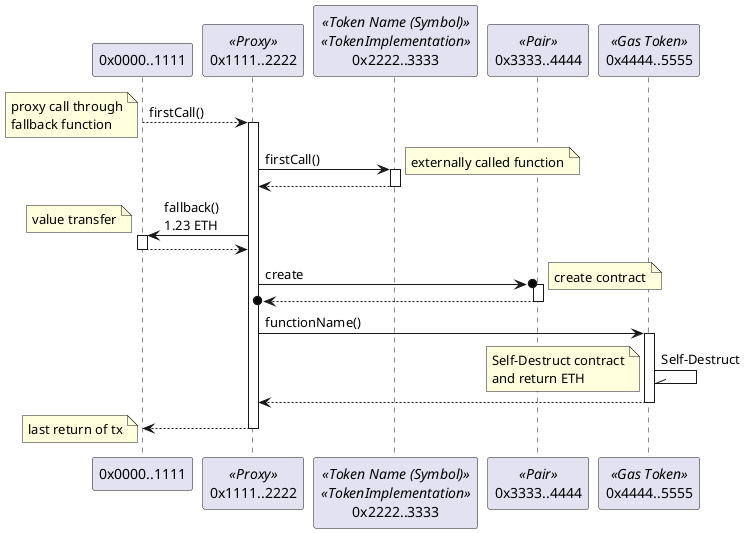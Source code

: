 @startuml

participant "0x0000..1111" as 00001111
participant "0x1111..2222" as 11112222 <<Proxy>>
participant "0x2222..3333" as 22223333 <<Token Name (Symbol)>><<TokenImplementation>>
participant "0x3333..4444" as 33334444 <<Pair>>
participant "0x4444..5555" as 44445555 <<Gas Token>>

00001111 --> 11112222: firstCall()
note left: proxy call through\nfallback function
activate 11112222
11112222 -> 22223333: firstCall()
activate 22223333
note right: externally called function
return
11112222 -> 00001111: fallback()\n1.23 ETH
activate 00001111
note left: value transfer
return
11112222 ->o 33334444: create
note right: create contract
activate 33334444
return
11112222 -> 44445555: functionName()
activate 44445555
44445555 -\\ 44445555: Self-Destruct
note left: Self-Destruct contract\nand return ETH
return
return
note left: last return of tx

@endumls
